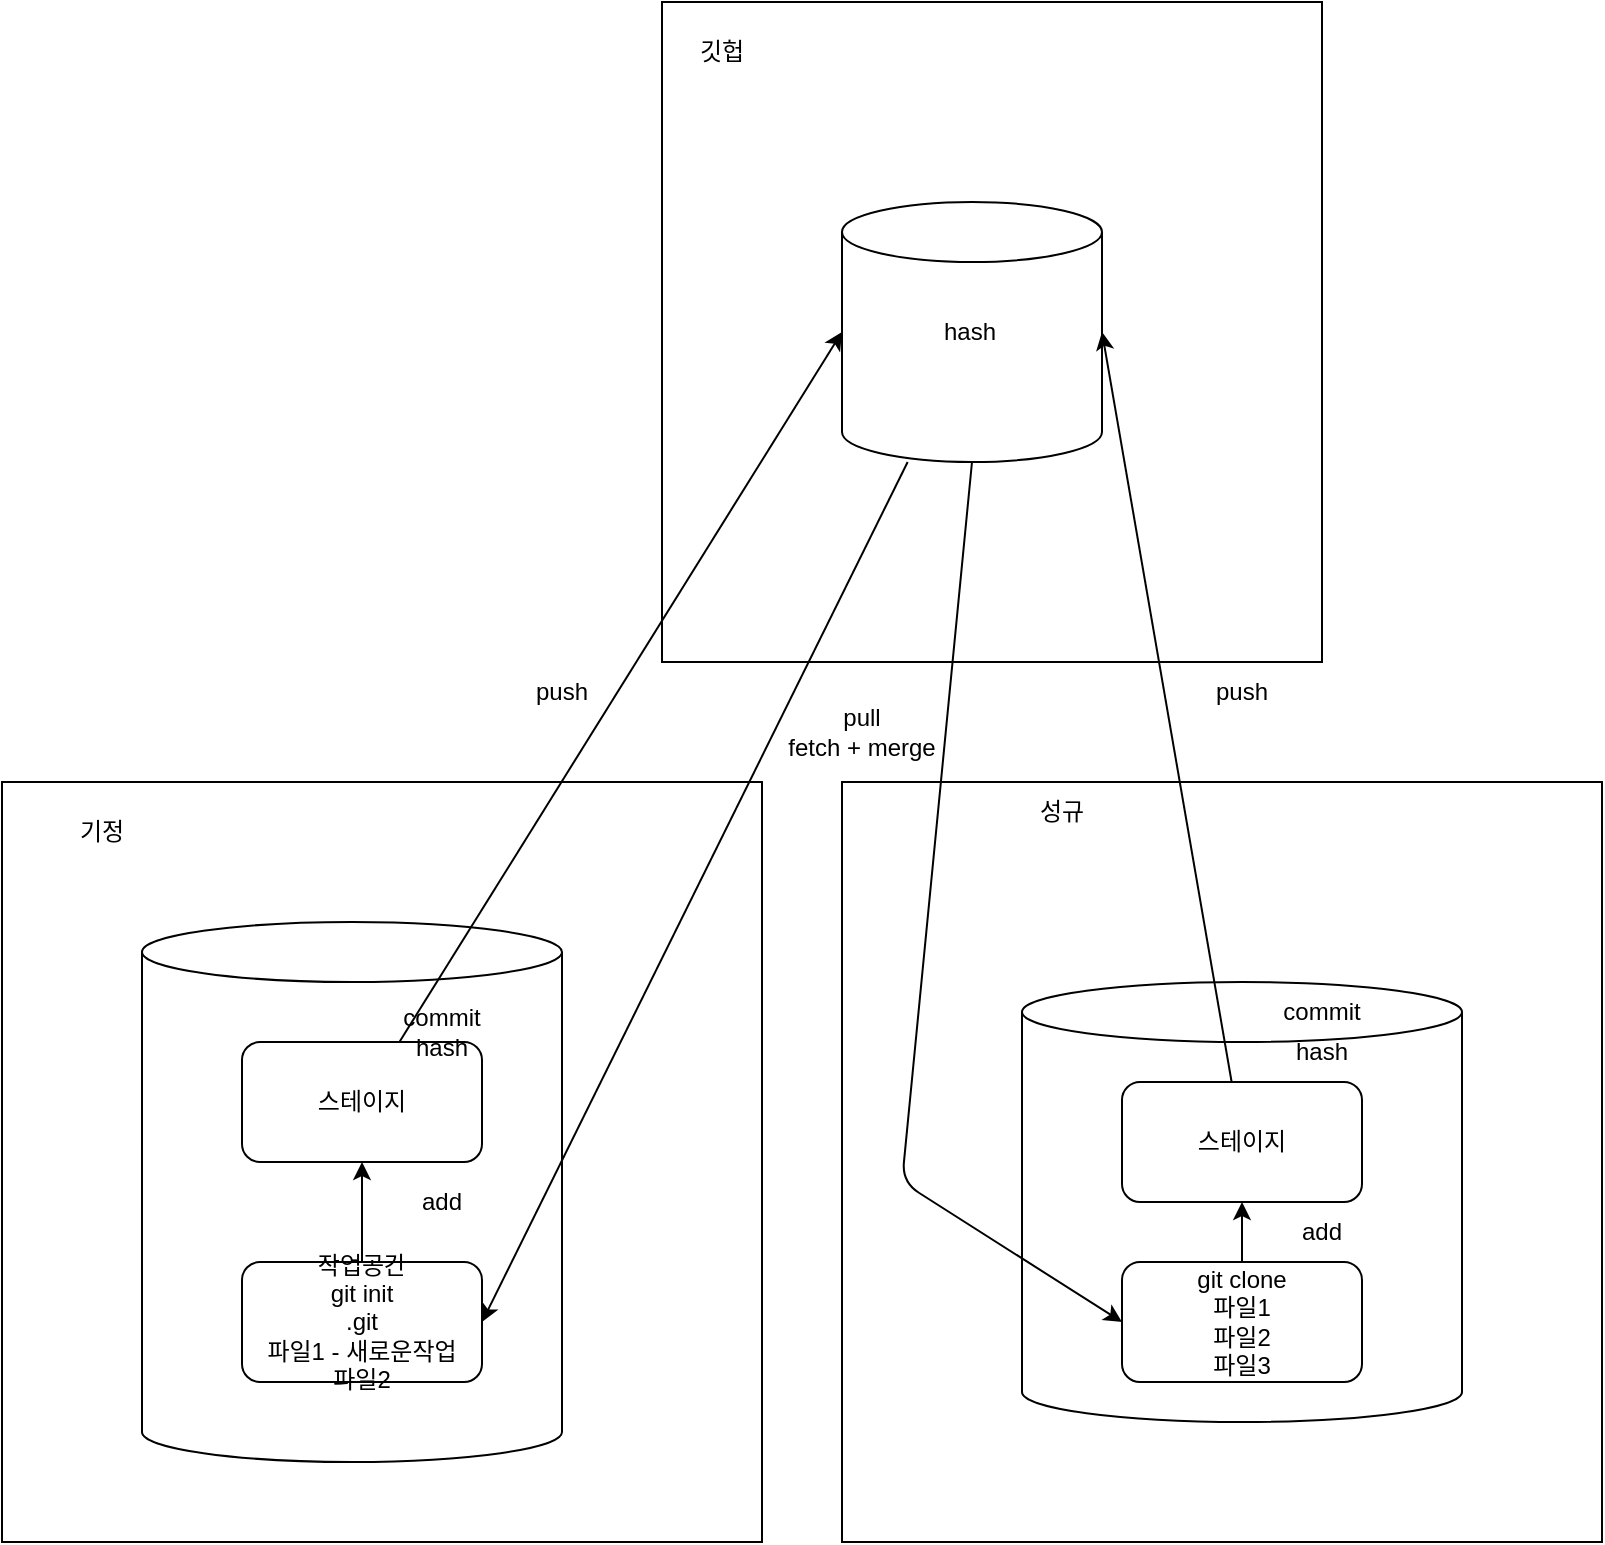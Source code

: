 <mxfile>
    <diagram id="rTUVYkPfi1ynnKNOIa_s" name="페이지-1">
        <mxGraphModel dx="2156" dy="1794" grid="1" gridSize="10" guides="1" tooltips="1" connect="1" arrows="1" fold="1" page="1" pageScale="1" pageWidth="827" pageHeight="1169" math="0" shadow="0">
            <root>
                <mxCell id="0"/>
                <mxCell id="1" parent="0"/>
                <mxCell id="2" value="" style="whiteSpace=wrap;html=1;aspect=fixed;" vertex="1" parent="1">
                    <mxGeometry x="380" y="360" width="380" height="380" as="geometry"/>
                </mxCell>
                <mxCell id="3" value="" style="whiteSpace=wrap;html=1;aspect=fixed;" vertex="1" parent="1">
                    <mxGeometry x="290" y="-30" width="330" height="330" as="geometry"/>
                </mxCell>
                <mxCell id="4" value="" style="shape=cylinder3;whiteSpace=wrap;html=1;boundedLbl=1;backgroundOutline=1;size=15;" vertex="1" parent="1">
                    <mxGeometry x="470" y="460" width="220" height="220" as="geometry"/>
                </mxCell>
                <mxCell id="5" value="" style="shape=cylinder3;whiteSpace=wrap;html=1;boundedLbl=1;backgroundOutline=1;size=15;" vertex="1" parent="1">
                    <mxGeometry x="380" y="70" width="130" height="130" as="geometry"/>
                </mxCell>
                <mxCell id="6" value="" style="whiteSpace=wrap;html=1;aspect=fixed;" vertex="1" parent="1">
                    <mxGeometry x="-40" y="360" width="380" height="380" as="geometry"/>
                </mxCell>
                <mxCell id="7" value="" style="shape=cylinder3;whiteSpace=wrap;html=1;boundedLbl=1;backgroundOutline=1;size=15;" vertex="1" parent="1">
                    <mxGeometry x="30" y="430" width="210" height="270" as="geometry"/>
                </mxCell>
                <mxCell id="8" value="기정" style="text;html=1;strokeColor=none;fillColor=none;align=center;verticalAlign=middle;whiteSpace=wrap;rounded=0;" vertex="1" parent="1">
                    <mxGeometry x="-20" y="370" width="60" height="30" as="geometry"/>
                </mxCell>
                <mxCell id="9" value="성규" style="text;html=1;strokeColor=none;fillColor=none;align=center;verticalAlign=middle;whiteSpace=wrap;rounded=0;" vertex="1" parent="1">
                    <mxGeometry x="460" y="360" width="60" height="30" as="geometry"/>
                </mxCell>
                <mxCell id="10" value="깃헙" style="text;html=1;strokeColor=none;fillColor=none;align=center;verticalAlign=middle;whiteSpace=wrap;rounded=0;" vertex="1" parent="1">
                    <mxGeometry x="290" y="-20" width="60" height="30" as="geometry"/>
                </mxCell>
                <mxCell id="13" style="edgeStyle=none;html=1;entryX=0.5;entryY=1;entryDx=0;entryDy=0;" edge="1" parent="1" source="11" target="12">
                    <mxGeometry relative="1" as="geometry"/>
                </mxCell>
                <mxCell id="11" value="작업공간&lt;br&gt;git init&lt;br&gt;.git&lt;br&gt;파일1 - 새로운작업&lt;br&gt;파일2" style="rounded=1;whiteSpace=wrap;html=1;" vertex="1" parent="1">
                    <mxGeometry x="80" y="600" width="120" height="60" as="geometry"/>
                </mxCell>
                <mxCell id="16" style="edgeStyle=none;html=1;entryX=0;entryY=0.5;entryDx=0;entryDy=0;entryPerimeter=0;" edge="1" parent="1" source="12" target="5">
                    <mxGeometry relative="1" as="geometry"/>
                </mxCell>
                <mxCell id="12" value="스테이지" style="rounded=1;whiteSpace=wrap;html=1;" vertex="1" parent="1">
                    <mxGeometry x="80" y="490" width="120" height="60" as="geometry"/>
                </mxCell>
                <mxCell id="14" value="add" style="text;html=1;strokeColor=none;fillColor=none;align=center;verticalAlign=middle;whiteSpace=wrap;rounded=0;" vertex="1" parent="1">
                    <mxGeometry x="150" y="555" width="60" height="30" as="geometry"/>
                </mxCell>
                <mxCell id="15" value="commit&lt;br&gt;hash" style="text;html=1;strokeColor=none;fillColor=none;align=center;verticalAlign=middle;whiteSpace=wrap;rounded=0;" vertex="1" parent="1">
                    <mxGeometry x="150" y="470" width="60" height="30" as="geometry"/>
                </mxCell>
                <mxCell id="17" value="push" style="text;html=1;strokeColor=none;fillColor=none;align=center;verticalAlign=middle;whiteSpace=wrap;rounded=0;" vertex="1" parent="1">
                    <mxGeometry x="210" y="300" width="60" height="30" as="geometry"/>
                </mxCell>
                <mxCell id="18" value="hash" style="text;html=1;strokeColor=none;fillColor=none;align=center;verticalAlign=middle;whiteSpace=wrap;rounded=0;" vertex="1" parent="1">
                    <mxGeometry x="414" y="120" width="60" height="30" as="geometry"/>
                </mxCell>
                <mxCell id="19" style="edgeStyle=none;html=1;entryX=0;entryY=0.5;entryDx=0;entryDy=0;exitX=0.5;exitY=1;exitDx=0;exitDy=0;exitPerimeter=0;" edge="1" parent="1" source="5" target="20">
                    <mxGeometry relative="1" as="geometry">
                        <mxPoint x="168.701" y="500" as="sourcePoint"/>
                        <mxPoint x="390" y="145" as="targetPoint"/>
                        <Array as="points">
                            <mxPoint x="410" y="560"/>
                        </Array>
                    </mxGeometry>
                </mxCell>
                <mxCell id="23" style="edgeStyle=none;html=1;entryX=0.5;entryY=1;entryDx=0;entryDy=0;" edge="1" parent="1" source="20" target="21">
                    <mxGeometry relative="1" as="geometry"/>
                </mxCell>
                <mxCell id="20" value="git clone&lt;br&gt;파일1 &lt;br&gt;파일2&lt;br&gt;파일3" style="rounded=1;whiteSpace=wrap;html=1;" vertex="1" parent="1">
                    <mxGeometry x="520" y="600" width="120" height="60" as="geometry"/>
                </mxCell>
                <mxCell id="25" style="edgeStyle=none;html=1;entryX=1;entryY=0.5;entryDx=0;entryDy=0;entryPerimeter=0;" edge="1" parent="1" source="21" target="5">
                    <mxGeometry relative="1" as="geometry"/>
                </mxCell>
                <mxCell id="21" value="스테이지" style="rounded=1;whiteSpace=wrap;html=1;" vertex="1" parent="1">
                    <mxGeometry x="520" y="510" width="120" height="60" as="geometry"/>
                </mxCell>
                <mxCell id="24" value="commit" style="text;html=1;strokeColor=none;fillColor=none;align=center;verticalAlign=middle;whiteSpace=wrap;rounded=0;" vertex="1" parent="1">
                    <mxGeometry x="590" y="460" width="60" height="30" as="geometry"/>
                </mxCell>
                <mxCell id="26" value="hash" style="text;html=1;strokeColor=none;fillColor=none;align=center;verticalAlign=middle;whiteSpace=wrap;rounded=0;" vertex="1" parent="1">
                    <mxGeometry x="590" y="480" width="60" height="30" as="geometry"/>
                </mxCell>
                <mxCell id="27" value="push" style="text;html=1;strokeColor=none;fillColor=none;align=center;verticalAlign=middle;whiteSpace=wrap;rounded=0;" vertex="1" parent="1">
                    <mxGeometry x="550" y="300" width="60" height="30" as="geometry"/>
                </mxCell>
                <mxCell id="29" value="pull&lt;br&gt;fetch + merge" style="text;html=1;strokeColor=none;fillColor=none;align=center;verticalAlign=middle;whiteSpace=wrap;rounded=0;" vertex="1" parent="1">
                    <mxGeometry x="340" y="320" width="100" height="30" as="geometry"/>
                </mxCell>
                <mxCell id="28" style="edgeStyle=none;html=1;entryX=1;entryY=0.5;entryDx=0;entryDy=0;" edge="1" parent="1" source="5" target="11">
                    <mxGeometry relative="1" as="geometry"/>
                </mxCell>
                <mxCell id="qj80HUQQPZmClR5k2g13-29" value="add" style="text;html=1;strokeColor=none;fillColor=none;align=center;verticalAlign=middle;whiteSpace=wrap;rounded=0;" vertex="1" parent="1">
                    <mxGeometry x="590" y="570" width="60" height="30" as="geometry"/>
                </mxCell>
            </root>
        </mxGraphModel>
    </diagram>
    <diagram id="KSecqnO0eowmflhj7Az8" name="페이지-2">
        <mxGraphModel dx="1130" dy="787" grid="1" gridSize="10" guides="1" tooltips="1" connect="1" arrows="1" fold="1" page="1" pageScale="1" pageWidth="827" pageHeight="1169" math="0" shadow="0">
            <root>
                <mxCell id="0"/>
                <mxCell id="1" parent="0"/>
                <mxCell id="U8RaWs223oH9KvubxbfR-1" value="" style="ellipse;whiteSpace=wrap;html=1;aspect=fixed;" vertex="1" parent="1">
                    <mxGeometry x="70" y="320" width="80" height="80" as="geometry"/>
                </mxCell>
                <mxCell id="U8RaWs223oH9KvubxbfR-2" value="" style="ellipse;whiteSpace=wrap;html=1;aspect=fixed;" vertex="1" parent="1">
                    <mxGeometry x="210" y="320" width="80" height="80" as="geometry"/>
                </mxCell>
                <mxCell id="U8RaWs223oH9KvubxbfR-3" value="" style="ellipse;whiteSpace=wrap;html=1;aspect=fixed;" vertex="1" parent="1">
                    <mxGeometry x="360" y="320" width="80" height="80" as="geometry"/>
                </mxCell>
                <mxCell id="U8RaWs223oH9KvubxbfR-4" value="" style="ellipse;whiteSpace=wrap;html=1;aspect=fixed;" vertex="1" parent="1">
                    <mxGeometry x="500" y="200" width="80" height="80" as="geometry"/>
                </mxCell>
            </root>
        </mxGraphModel>
    </diagram>
</mxfile>